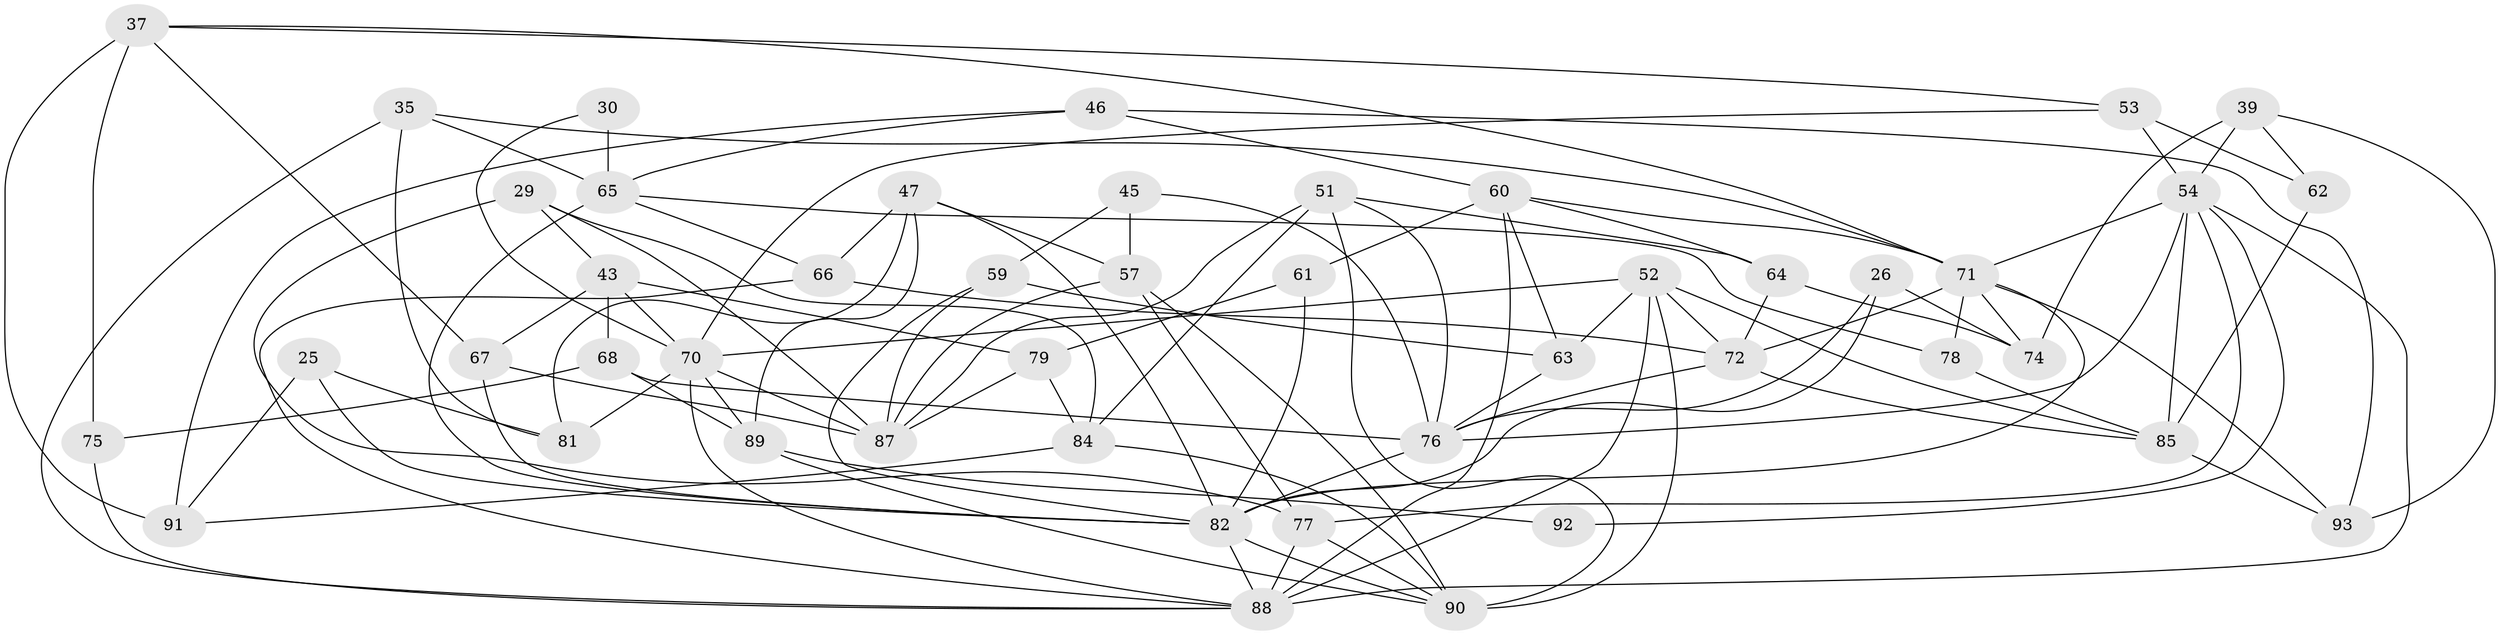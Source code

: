 // original degree distribution, {4: 1.0}
// Generated by graph-tools (version 1.1) at 2025/57/03/09/25 04:57:48]
// undirected, 46 vertices, 113 edges
graph export_dot {
graph [start="1"]
  node [color=gray90,style=filled];
  25;
  26;
  29;
  30;
  35;
  37 [super="+6"];
  39;
  43 [super="+9"];
  45;
  46;
  47 [super="+27"];
  51 [super="+8"];
  52 [super="+50"];
  53;
  54 [super="+42+20"];
  57 [super="+34"];
  59;
  60 [super="+40"];
  61;
  62;
  63;
  64;
  65 [super="+19+41"];
  66;
  67;
  68;
  70 [super="+38"];
  71 [super="+69"];
  72 [super="+12+17"];
  74;
  75;
  76 [super="+31+49"];
  77 [super="+48"];
  78;
  79;
  81 [super="+13"];
  82 [super="+23+73+80"];
  84 [super="+55"];
  85 [super="+56"];
  87 [super="+5+7"];
  88 [super="+21+58"];
  89 [super="+86"];
  90 [super="+15+83"];
  91;
  92;
  93;
  25 -- 91;
  25 -- 81 [weight=2];
  25 -- 82;
  26 -- 74;
  26 -- 82;
  26 -- 76 [weight=2];
  29 -- 84;
  29 -- 87;
  29 -- 43;
  29 -- 77;
  30 -- 65 [weight=3];
  30 -- 70;
  35 -- 81;
  35 -- 65;
  35 -- 88;
  35 -- 71;
  37 -- 75 [weight=2];
  37 -- 91;
  37 -- 67;
  37 -- 53;
  37 -- 71;
  39 -- 93;
  39 -- 62;
  39 -- 74;
  39 -- 54;
  43 -- 70 [weight=2];
  43 -- 79;
  43 -- 67;
  43 -- 68;
  45 -- 57 [weight=2];
  45 -- 76;
  45 -- 59;
  46 -- 93;
  46 -- 91;
  46 -- 65;
  46 -- 60;
  47 -- 66;
  47 -- 81 [weight=2];
  47 -- 89;
  47 -- 57;
  47 -- 82;
  51 -- 64;
  51 -- 84 [weight=2];
  51 -- 87;
  51 -- 90;
  51 -- 76;
  52 -- 90 [weight=2];
  52 -- 72 [weight=2];
  52 -- 70;
  52 -- 63;
  52 -- 88;
  52 -- 85;
  53 -- 62;
  53 -- 54;
  53 -- 70;
  54 -- 85 [weight=2];
  54 -- 92 [weight=2];
  54 -- 77;
  54 -- 88;
  54 -- 71;
  54 -- 76;
  57 -- 87;
  57 -- 90;
  57 -- 77;
  59 -- 87;
  59 -- 63;
  59 -- 82;
  60 -- 64;
  60 -- 88 [weight=2];
  60 -- 61 [weight=2];
  60 -- 63;
  60 -- 71;
  61 -- 79;
  61 -- 82;
  62 -- 85 [weight=2];
  63 -- 76;
  64 -- 72;
  64 -- 74;
  65 -- 78 [weight=2];
  65 -- 66;
  65 -- 82 [weight=2];
  66 -- 72;
  66 -- 88;
  67 -- 87;
  67 -- 82;
  68 -- 89;
  68 -- 75;
  68 -- 76;
  70 -- 87 [weight=2];
  70 -- 81;
  70 -- 89;
  70 -- 88;
  71 -- 78;
  71 -- 93;
  71 -- 82 [weight=3];
  71 -- 72 [weight=2];
  71 -- 74;
  72 -- 85;
  72 -- 76;
  75 -- 88;
  76 -- 82 [weight=2];
  77 -- 90;
  77 -- 88 [weight=2];
  78 -- 85;
  79 -- 87;
  79 -- 84;
  82 -- 88 [weight=2];
  82 -- 90;
  84 -- 91;
  84 -- 90;
  85 -- 93;
  89 -- 92 [weight=2];
  89 -- 90;
}
